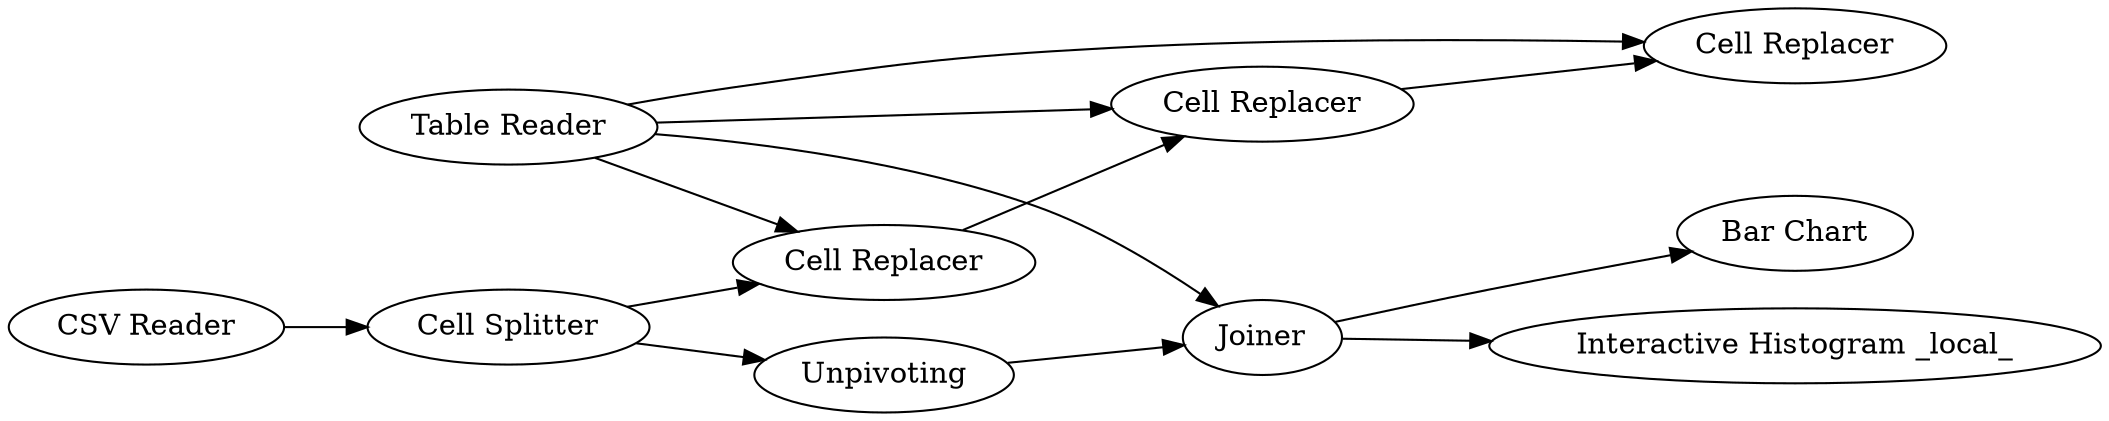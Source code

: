 digraph {
	3 -> 9
	5 -> 8
	4 -> 5
	1 -> 11
	3 -> 4
	1 -> 10
	5 -> 12
	1 -> 9
	9 -> 10
	2 -> 3
	10 -> 11
	1 -> 5
	5 [label=Joiner]
	1 [label="Table Reader"]
	9 [label="Cell Replacer"]
	11 [label="Cell Replacer"]
	4 [label=Unpivoting]
	8 [label="Interactive Histogram _local_"]
	12 [label="Bar Chart"]
	3 [label="Cell Splitter"]
	2 [label="CSV Reader"]
	10 [label="Cell Replacer"]
	rankdir=LR
}
